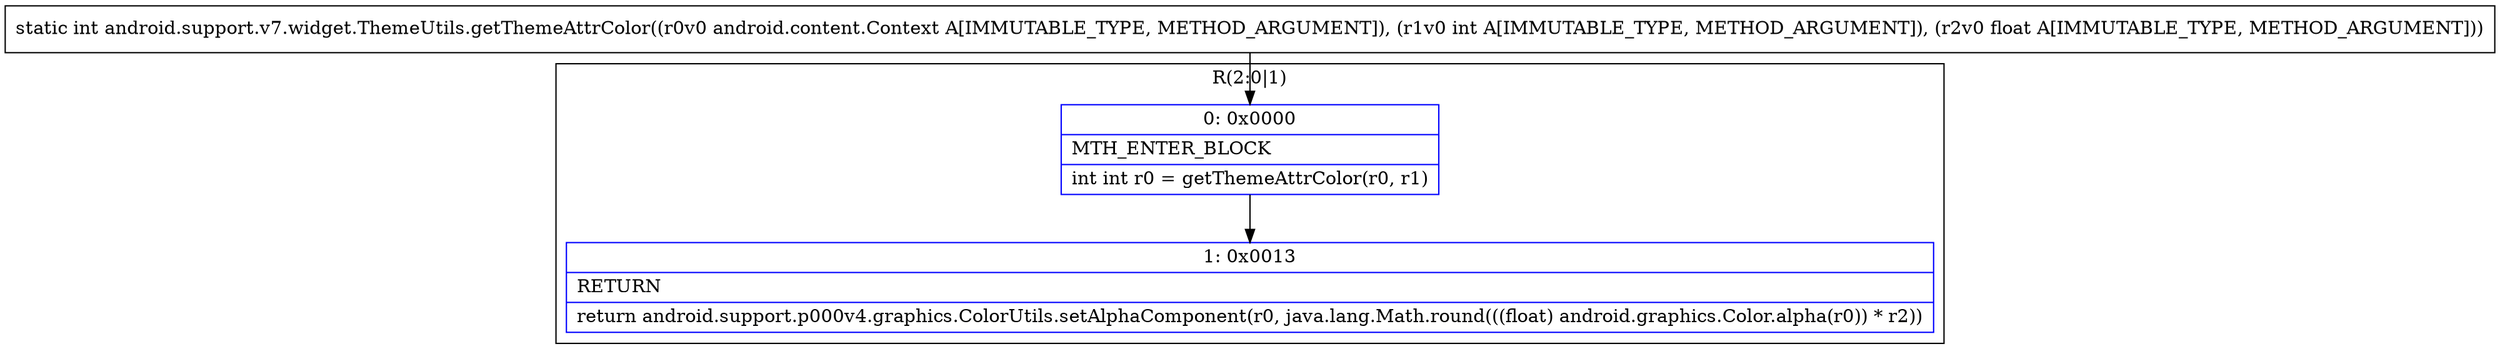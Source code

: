 digraph "CFG forandroid.support.v7.widget.ThemeUtils.getThemeAttrColor(Landroid\/content\/Context;IF)I" {
subgraph cluster_Region_1145160890 {
label = "R(2:0|1)";
node [shape=record,color=blue];
Node_0 [shape=record,label="{0\:\ 0x0000|MTH_ENTER_BLOCK\l|int int r0 = getThemeAttrColor(r0, r1)\l}"];
Node_1 [shape=record,label="{1\:\ 0x0013|RETURN\l|return android.support.p000v4.graphics.ColorUtils.setAlphaComponent(r0, java.lang.Math.round(((float) android.graphics.Color.alpha(r0)) * r2))\l}"];
}
MethodNode[shape=record,label="{static int android.support.v7.widget.ThemeUtils.getThemeAttrColor((r0v0 android.content.Context A[IMMUTABLE_TYPE, METHOD_ARGUMENT]), (r1v0 int A[IMMUTABLE_TYPE, METHOD_ARGUMENT]), (r2v0 float A[IMMUTABLE_TYPE, METHOD_ARGUMENT])) }"];
MethodNode -> Node_0;
Node_0 -> Node_1;
}


